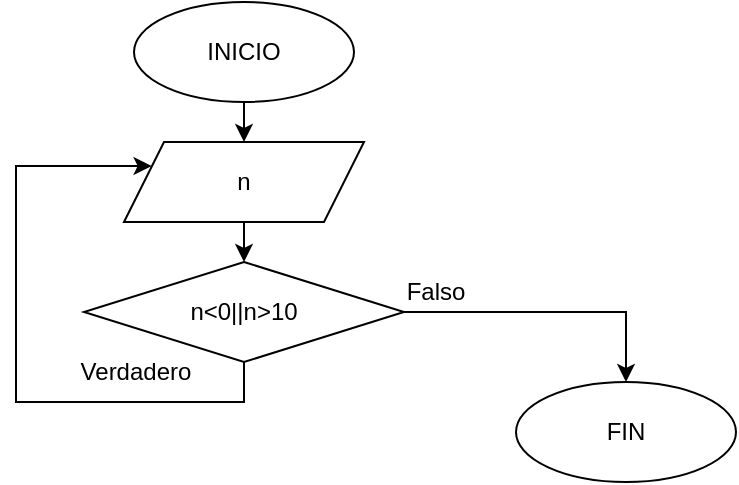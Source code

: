 <mxfile version="21.6.5" type="device">
  <diagram id="C5RBs43oDa-KdzZeNtuy" name="Page-1">
    <mxGraphModel dx="493" dy="289" grid="1" gridSize="10" guides="1" tooltips="1" connect="1" arrows="1" fold="1" page="1" pageScale="1" pageWidth="827" pageHeight="1169" math="0" shadow="0">
      <root>
        <mxCell id="WIyWlLk6GJQsqaUBKTNV-0" />
        <mxCell id="WIyWlLk6GJQsqaUBKTNV-1" parent="WIyWlLk6GJQsqaUBKTNV-0" />
        <mxCell id="1PKnD66N_ytpsI6tjwpz-7" style="edgeStyle=orthogonalEdgeStyle;rounded=0;orthogonalLoop=1;jettySize=auto;html=1;exitX=0.5;exitY=1;exitDx=0;exitDy=0;entryX=0.5;entryY=0;entryDx=0;entryDy=0;" parent="WIyWlLk6GJQsqaUBKTNV-1" source="1PKnD66N_ytpsI6tjwpz-0" target="1PKnD66N_ytpsI6tjwpz-2" edge="1">
          <mxGeometry relative="1" as="geometry" />
        </mxCell>
        <mxCell id="1PKnD66N_ytpsI6tjwpz-0" value="INICIO" style="ellipse;whiteSpace=wrap;html=1;" parent="WIyWlLk6GJQsqaUBKTNV-1" vertex="1">
          <mxGeometry x="459" y="110" width="110" height="50" as="geometry" />
        </mxCell>
        <mxCell id="1PKnD66N_ytpsI6tjwpz-1" value="FIN" style="ellipse;whiteSpace=wrap;html=1;" parent="WIyWlLk6GJQsqaUBKTNV-1" vertex="1">
          <mxGeometry x="650" y="300" width="110" height="50" as="geometry" />
        </mxCell>
        <mxCell id="1PKnD66N_ytpsI6tjwpz-8" style="edgeStyle=orthogonalEdgeStyle;rounded=0;orthogonalLoop=1;jettySize=auto;html=1;exitX=0.5;exitY=1;exitDx=0;exitDy=0;entryX=0.5;entryY=0;entryDx=0;entryDy=0;" parent="WIyWlLk6GJQsqaUBKTNV-1" source="1PKnD66N_ytpsI6tjwpz-2" target="1PKnD66N_ytpsI6tjwpz-5" edge="1">
          <mxGeometry relative="1" as="geometry" />
        </mxCell>
        <mxCell id="1PKnD66N_ytpsI6tjwpz-2" value="n" style="shape=parallelogram;perimeter=parallelogramPerimeter;whiteSpace=wrap;html=1;fixedSize=1;" parent="WIyWlLk6GJQsqaUBKTNV-1" vertex="1">
          <mxGeometry x="454" y="180" width="120" height="40" as="geometry" />
        </mxCell>
        <mxCell id="1PKnD66N_ytpsI6tjwpz-9" style="edgeStyle=orthogonalEdgeStyle;rounded=0;orthogonalLoop=1;jettySize=auto;html=1;exitX=0.5;exitY=1;exitDx=0;exitDy=0;entryX=0;entryY=0.25;entryDx=0;entryDy=0;" parent="WIyWlLk6GJQsqaUBKTNV-1" source="1PKnD66N_ytpsI6tjwpz-5" target="1PKnD66N_ytpsI6tjwpz-2" edge="1">
          <mxGeometry relative="1" as="geometry">
            <mxPoint x="514" y="330" as="targetPoint" />
            <Array as="points">
              <mxPoint x="514" y="310" />
              <mxPoint x="400" y="310" />
              <mxPoint x="400" y="192" />
              <mxPoint x="468" y="192" />
            </Array>
          </mxGeometry>
        </mxCell>
        <mxCell id="1PKnD66N_ytpsI6tjwpz-13" style="edgeStyle=orthogonalEdgeStyle;rounded=0;orthogonalLoop=1;jettySize=auto;html=1;exitX=1;exitY=0.5;exitDx=0;exitDy=0;entryX=0.5;entryY=0;entryDx=0;entryDy=0;" parent="WIyWlLk6GJQsqaUBKTNV-1" source="1PKnD66N_ytpsI6tjwpz-5" target="1PKnD66N_ytpsI6tjwpz-1" edge="1">
          <mxGeometry relative="1" as="geometry" />
        </mxCell>
        <mxCell id="1PKnD66N_ytpsI6tjwpz-5" value="n&amp;lt;0||n&amp;gt;10" style="rhombus;whiteSpace=wrap;html=1;" parent="WIyWlLk6GJQsqaUBKTNV-1" vertex="1">
          <mxGeometry x="434" y="240" width="160" height="50" as="geometry" />
        </mxCell>
        <mxCell id="1PKnD66N_ytpsI6tjwpz-11" value="Verdadero" style="text;html=1;strokeColor=none;fillColor=none;align=center;verticalAlign=middle;whiteSpace=wrap;rounded=0;" parent="WIyWlLk6GJQsqaUBKTNV-1" vertex="1">
          <mxGeometry x="430" y="280" width="60" height="30" as="geometry" />
        </mxCell>
        <mxCell id="1PKnD66N_ytpsI6tjwpz-14" value="Falso" style="text;html=1;strokeColor=none;fillColor=none;align=center;verticalAlign=middle;whiteSpace=wrap;rounded=0;" parent="WIyWlLk6GJQsqaUBKTNV-1" vertex="1">
          <mxGeometry x="580" y="240" width="60" height="30" as="geometry" />
        </mxCell>
      </root>
    </mxGraphModel>
  </diagram>
</mxfile>
